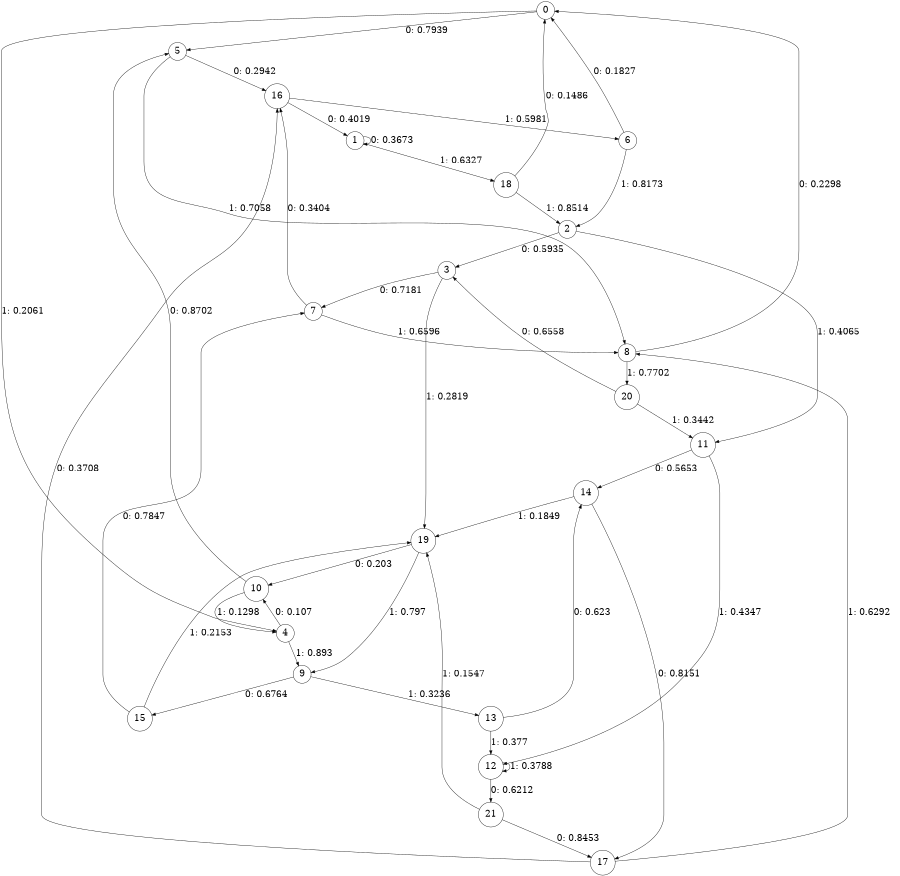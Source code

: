 digraph "ch44concat_phase3_L5" {
size = "6,8.5";
ratio = "fill";
node [shape = circle];
node [fontsize = 24];
edge [fontsize = 24];
0 -> 5 [label = "0: 0.7939   "];
0 -> 4 [label = "1: 0.2061   "];
1 -> 1 [label = "0: 0.3673   "];
1 -> 18 [label = "1: 0.6327   "];
2 -> 3 [label = "0: 0.5935   "];
2 -> 11 [label = "1: 0.4065   "];
3 -> 7 [label = "0: 0.7181   "];
3 -> 19 [label = "1: 0.2819   "];
4 -> 10 [label = "0: 0.107    "];
4 -> 9 [label = "1: 0.893    "];
5 -> 16 [label = "0: 0.2942   "];
5 -> 8 [label = "1: 0.7058   "];
6 -> 0 [label = "0: 0.1827   "];
6 -> 2 [label = "1: 0.8173   "];
7 -> 16 [label = "0: 0.3404   "];
7 -> 8 [label = "1: 0.6596   "];
8 -> 0 [label = "0: 0.2298   "];
8 -> 20 [label = "1: 0.7702   "];
9 -> 15 [label = "0: 0.6764   "];
9 -> 13 [label = "1: 0.3236   "];
10 -> 5 [label = "0: 0.8702   "];
10 -> 4 [label = "1: 0.1298   "];
11 -> 14 [label = "0: 0.5653   "];
11 -> 12 [label = "1: 0.4347   "];
12 -> 21 [label = "0: 0.6212   "];
12 -> 12 [label = "1: 0.3788   "];
13 -> 14 [label = "0: 0.623    "];
13 -> 12 [label = "1: 0.377    "];
14 -> 17 [label = "0: 0.8151   "];
14 -> 19 [label = "1: 0.1849   "];
15 -> 7 [label = "0: 0.7847   "];
15 -> 19 [label = "1: 0.2153   "];
16 -> 1 [label = "0: 0.4019   "];
16 -> 6 [label = "1: 0.5981   "];
17 -> 16 [label = "0: 0.3708   "];
17 -> 8 [label = "1: 0.6292   "];
18 -> 0 [label = "0: 0.1486   "];
18 -> 2 [label = "1: 0.8514   "];
19 -> 10 [label = "0: 0.203    "];
19 -> 9 [label = "1: 0.797    "];
20 -> 3 [label = "0: 0.6558   "];
20 -> 11 [label = "1: 0.3442   "];
21 -> 17 [label = "0: 0.8453   "];
21 -> 19 [label = "1: 0.1547   "];
}